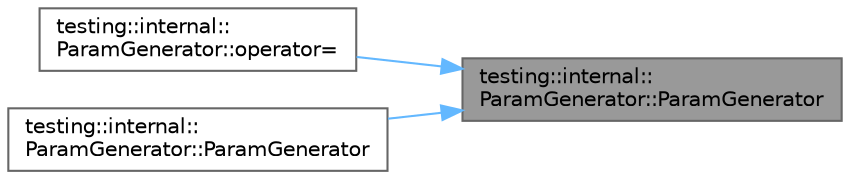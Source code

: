 digraph "testing::internal::ParamGenerator::ParamGenerator"
{
 // LATEX_PDF_SIZE
  bgcolor="transparent";
  edge [fontname=Helvetica,fontsize=10,labelfontname=Helvetica,labelfontsize=10];
  node [fontname=Helvetica,fontsize=10,shape=box,height=0.2,width=0.4];
  rankdir="RL";
  Node1 [id="Node000001",label="testing::internal::\lParamGenerator::ParamGenerator",height=0.2,width=0.4,color="gray40", fillcolor="grey60", style="filled", fontcolor="black",tooltip=" "];
  Node1 -> Node2 [id="edge1_Node000001_Node000002",dir="back",color="steelblue1",style="solid",tooltip=" "];
  Node2 [id="Node000002",label="testing::internal::\lParamGenerator::operator=",height=0.2,width=0.4,color="grey40", fillcolor="white", style="filled",URL="$classtesting_1_1internal_1_1_param_generator.html#afea19efc38617dca495a8027e24d4d32",tooltip=" "];
  Node1 -> Node3 [id="edge2_Node000001_Node000003",dir="back",color="steelblue1",style="solid",tooltip=" "];
  Node3 [id="Node000003",label="testing::internal::\lParamGenerator::ParamGenerator",height=0.2,width=0.4,color="grey40", fillcolor="white", style="filled",URL="$classtesting_1_1internal_1_1_param_generator.html#a5891d25c31919b3099489f8bbcd58b5e",tooltip=" "];
}
